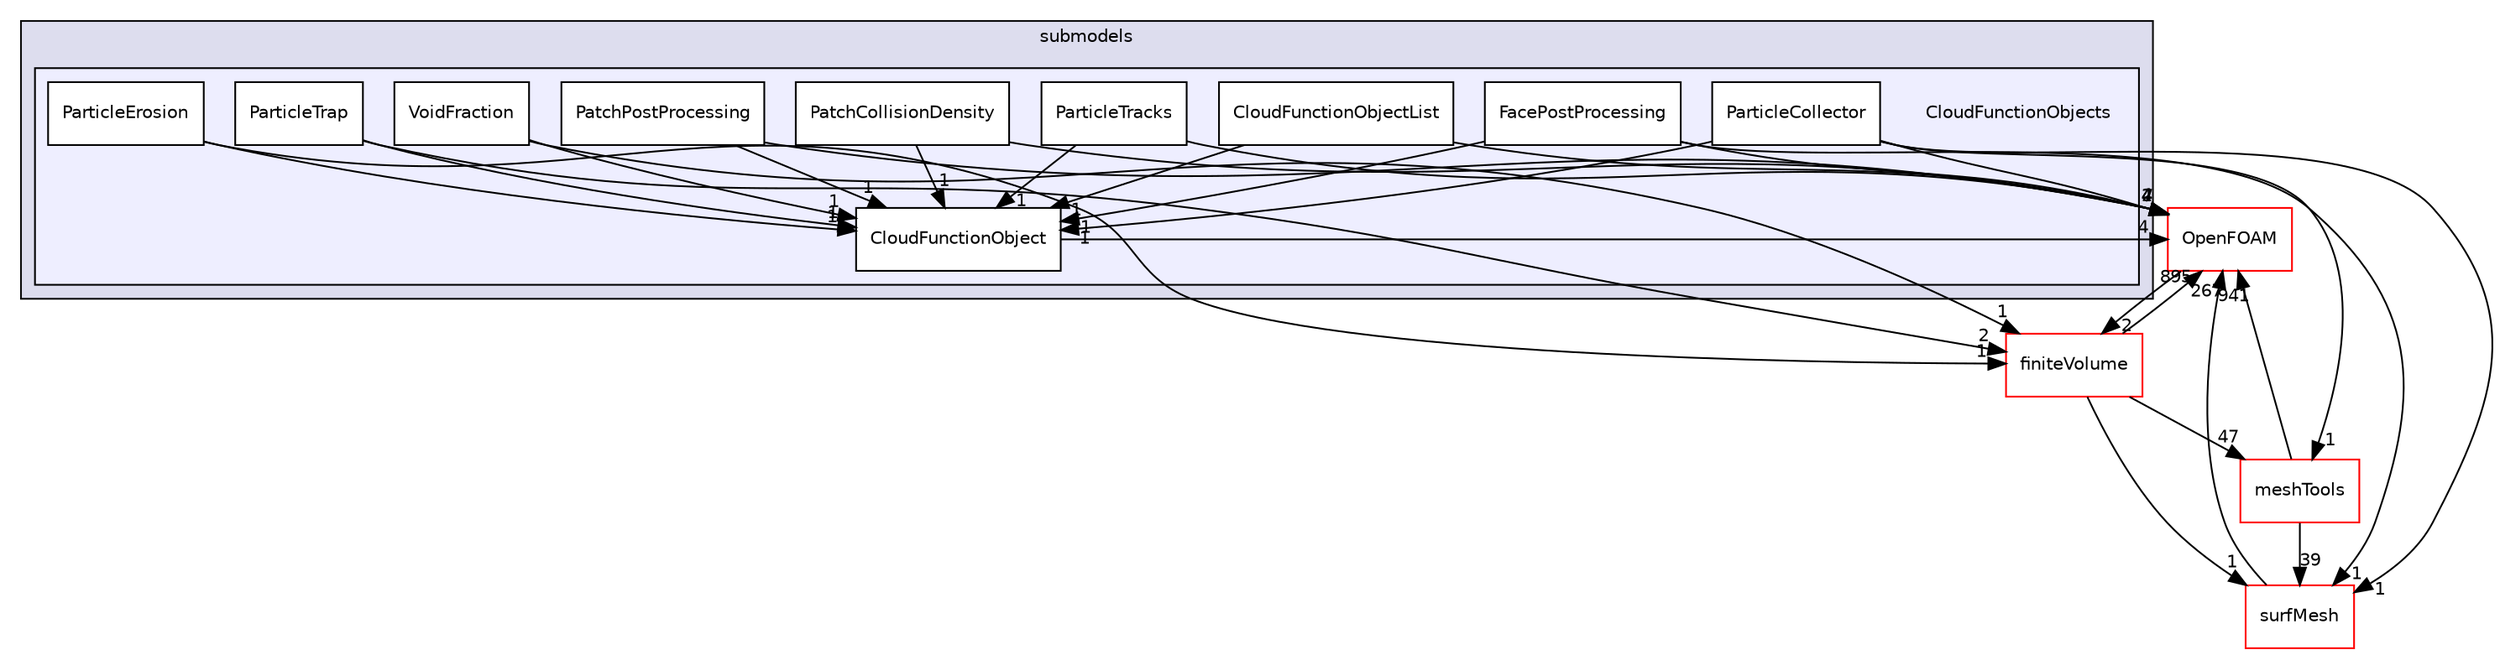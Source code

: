 digraph "src/lagrangian/intermediate/submodels/CloudFunctionObjects" {
  bgcolor=transparent;
  compound=true
  node [ fontsize="10", fontname="Helvetica"];
  edge [ labelfontsize="10", labelfontname="Helvetica"];
  subgraph clusterdir_825de5f87f0ef3ae7d76ccd6a5458244 {
    graph [ bgcolor="#ddddee", pencolor="black", label="submodels" fontname="Helvetica", fontsize="10", URL="dir_825de5f87f0ef3ae7d76ccd6a5458244.html"]
  subgraph clusterdir_b990bfea59f6b4138198115565512a85 {
    graph [ bgcolor="#eeeeff", pencolor="black", label="" URL="dir_b990bfea59f6b4138198115565512a85.html"];
    dir_b990bfea59f6b4138198115565512a85 [shape=plaintext label="CloudFunctionObjects"];
    dir_f8a4f73d20ac121aed2c762b2d032d93 [shape=box label="CloudFunctionObject" color="black" fillcolor="white" style="filled" URL="dir_f8a4f73d20ac121aed2c762b2d032d93.html"];
    dir_d2b14a34fc2c40b04bab686f3da65818 [shape=box label="CloudFunctionObjectList" color="black" fillcolor="white" style="filled" URL="dir_d2b14a34fc2c40b04bab686f3da65818.html"];
    dir_8f808d6cc43ab9c52fd83a77561a27d9 [shape=box label="FacePostProcessing" color="black" fillcolor="white" style="filled" URL="dir_8f808d6cc43ab9c52fd83a77561a27d9.html"];
    dir_8504f8441fd60f57424fd6688a70bb74 [shape=box label="ParticleCollector" color="black" fillcolor="white" style="filled" URL="dir_8504f8441fd60f57424fd6688a70bb74.html"];
    dir_110cb3d29752c107a9c52f068c5880ca [shape=box label="ParticleErosion" color="black" fillcolor="white" style="filled" URL="dir_110cb3d29752c107a9c52f068c5880ca.html"];
    dir_e9d60d6ab3afa22100fc17b8fc36f275 [shape=box label="ParticleTracks" color="black" fillcolor="white" style="filled" URL="dir_e9d60d6ab3afa22100fc17b8fc36f275.html"];
    dir_df22ed85c047a9244c7636dd2f5397a7 [shape=box label="ParticleTrap" color="black" fillcolor="white" style="filled" URL="dir_df22ed85c047a9244c7636dd2f5397a7.html"];
    dir_8c0bba34fd219c9f7872a9c91cfff8a0 [shape=box label="PatchCollisionDensity" color="black" fillcolor="white" style="filled" URL="dir_8c0bba34fd219c9f7872a9c91cfff8a0.html"];
    dir_2437ed8a8571da26ec127b0a9259012a [shape=box label="PatchPostProcessing" color="black" fillcolor="white" style="filled" URL="dir_2437ed8a8571da26ec127b0a9259012a.html"];
    dir_ccc9ef9a82574497c80db1f6653bdb02 [shape=box label="VoidFraction" color="black" fillcolor="white" style="filled" URL="dir_ccc9ef9a82574497c80db1f6653bdb02.html"];
  }
  }
  dir_9bd15774b555cf7259a6fa18f99fe99b [shape=box label="finiteVolume" color="red" URL="dir_9bd15774b555cf7259a6fa18f99fe99b.html"];
  dir_0a88fe22feb23ce5f078a04a1df67721 [shape=box label="surfMesh" color="red" URL="dir_0a88fe22feb23ce5f078a04a1df67721.html"];
  dir_ae30ad0bef50cf391b24c614251bb9fd [shape=box label="meshTools" color="red" URL="dir_ae30ad0bef50cf391b24c614251bb9fd.html"];
  dir_c5473ff19b20e6ec4dfe5c310b3778a8 [shape=box label="OpenFOAM" color="red" URL="dir_c5473ff19b20e6ec4dfe5c310b3778a8.html"];
  dir_9bd15774b555cf7259a6fa18f99fe99b->dir_0a88fe22feb23ce5f078a04a1df67721 [headlabel="1", labeldistance=1.5 headhref="dir_000814_003623.html"];
  dir_9bd15774b555cf7259a6fa18f99fe99b->dir_ae30ad0bef50cf391b24c614251bb9fd [headlabel="47", labeldistance=1.5 headhref="dir_000814_001949.html"];
  dir_9bd15774b555cf7259a6fa18f99fe99b->dir_c5473ff19b20e6ec4dfe5c310b3778a8 [headlabel="895", labeldistance=1.5 headhref="dir_000814_002151.html"];
  dir_d2b14a34fc2c40b04bab686f3da65818->dir_c5473ff19b20e6ec4dfe5c310b3778a8 [headlabel="2", labeldistance=1.5 headhref="dir_001650_002151.html"];
  dir_d2b14a34fc2c40b04bab686f3da65818->dir_f8a4f73d20ac121aed2c762b2d032d93 [headlabel="1", labeldistance=1.5 headhref="dir_001650_001649.html"];
  dir_e9d60d6ab3afa22100fc17b8fc36f275->dir_c5473ff19b20e6ec4dfe5c310b3778a8 [headlabel="4", labeldistance=1.5 headhref="dir_001654_002151.html"];
  dir_e9d60d6ab3afa22100fc17b8fc36f275->dir_f8a4f73d20ac121aed2c762b2d032d93 [headlabel="1", labeldistance=1.5 headhref="dir_001654_001649.html"];
  dir_0a88fe22feb23ce5f078a04a1df67721->dir_c5473ff19b20e6ec4dfe5c310b3778a8 [headlabel="267", labeldistance=1.5 headhref="dir_003623_002151.html"];
  dir_8c0bba34fd219c9f7872a9c91cfff8a0->dir_c5473ff19b20e6ec4dfe5c310b3778a8 [headlabel="4", labeldistance=1.5 headhref="dir_001656_002151.html"];
  dir_8c0bba34fd219c9f7872a9c91cfff8a0->dir_f8a4f73d20ac121aed2c762b2d032d93 [headlabel="1", labeldistance=1.5 headhref="dir_001656_001649.html"];
  dir_ae30ad0bef50cf391b24c614251bb9fd->dir_0a88fe22feb23ce5f078a04a1df67721 [headlabel="39", labeldistance=1.5 headhref="dir_001949_003623.html"];
  dir_ae30ad0bef50cf391b24c614251bb9fd->dir_c5473ff19b20e6ec4dfe5c310b3778a8 [headlabel="941", labeldistance=1.5 headhref="dir_001949_002151.html"];
  dir_ccc9ef9a82574497c80db1f6653bdb02->dir_9bd15774b555cf7259a6fa18f99fe99b [headlabel="1", labeldistance=1.5 headhref="dir_001658_000814.html"];
  dir_ccc9ef9a82574497c80db1f6653bdb02->dir_f8a4f73d20ac121aed2c762b2d032d93 [headlabel="1", labeldistance=1.5 headhref="dir_001658_001649.html"];
  dir_8f808d6cc43ab9c52fd83a77561a27d9->dir_0a88fe22feb23ce5f078a04a1df67721 [headlabel="1", labeldistance=1.5 headhref="dir_001651_003623.html"];
  dir_8f808d6cc43ab9c52fd83a77561a27d9->dir_c5473ff19b20e6ec4dfe5c310b3778a8 [headlabel="4", labeldistance=1.5 headhref="dir_001651_002151.html"];
  dir_8f808d6cc43ab9c52fd83a77561a27d9->dir_f8a4f73d20ac121aed2c762b2d032d93 [headlabel="1", labeldistance=1.5 headhref="dir_001651_001649.html"];
  dir_c5473ff19b20e6ec4dfe5c310b3778a8->dir_9bd15774b555cf7259a6fa18f99fe99b [headlabel="2", labeldistance=1.5 headhref="dir_002151_000814.html"];
  dir_110cb3d29752c107a9c52f068c5880ca->dir_9bd15774b555cf7259a6fa18f99fe99b [headlabel="1", labeldistance=1.5 headhref="dir_001653_000814.html"];
  dir_110cb3d29752c107a9c52f068c5880ca->dir_f8a4f73d20ac121aed2c762b2d032d93 [headlabel="1", labeldistance=1.5 headhref="dir_001653_001649.html"];
  dir_8504f8441fd60f57424fd6688a70bb74->dir_0a88fe22feb23ce5f078a04a1df67721 [headlabel="1", labeldistance=1.5 headhref="dir_001652_003623.html"];
  dir_8504f8441fd60f57424fd6688a70bb74->dir_ae30ad0bef50cf391b24c614251bb9fd [headlabel="1", labeldistance=1.5 headhref="dir_001652_001949.html"];
  dir_8504f8441fd60f57424fd6688a70bb74->dir_c5473ff19b20e6ec4dfe5c310b3778a8 [headlabel="7", labeldistance=1.5 headhref="dir_001652_002151.html"];
  dir_8504f8441fd60f57424fd6688a70bb74->dir_f8a4f73d20ac121aed2c762b2d032d93 [headlabel="1", labeldistance=1.5 headhref="dir_001652_001649.html"];
  dir_f8a4f73d20ac121aed2c762b2d032d93->dir_c5473ff19b20e6ec4dfe5c310b3778a8 [headlabel="4", labeldistance=1.5 headhref="dir_001649_002151.html"];
  dir_df22ed85c047a9244c7636dd2f5397a7->dir_9bd15774b555cf7259a6fa18f99fe99b [headlabel="2", labeldistance=1.5 headhref="dir_001655_000814.html"];
  dir_df22ed85c047a9244c7636dd2f5397a7->dir_f8a4f73d20ac121aed2c762b2d032d93 [headlabel="1", labeldistance=1.5 headhref="dir_001655_001649.html"];
  dir_2437ed8a8571da26ec127b0a9259012a->dir_c5473ff19b20e6ec4dfe5c310b3778a8 [headlabel="4", labeldistance=1.5 headhref="dir_001657_002151.html"];
  dir_2437ed8a8571da26ec127b0a9259012a->dir_f8a4f73d20ac121aed2c762b2d032d93 [headlabel="1", labeldistance=1.5 headhref="dir_001657_001649.html"];
}
